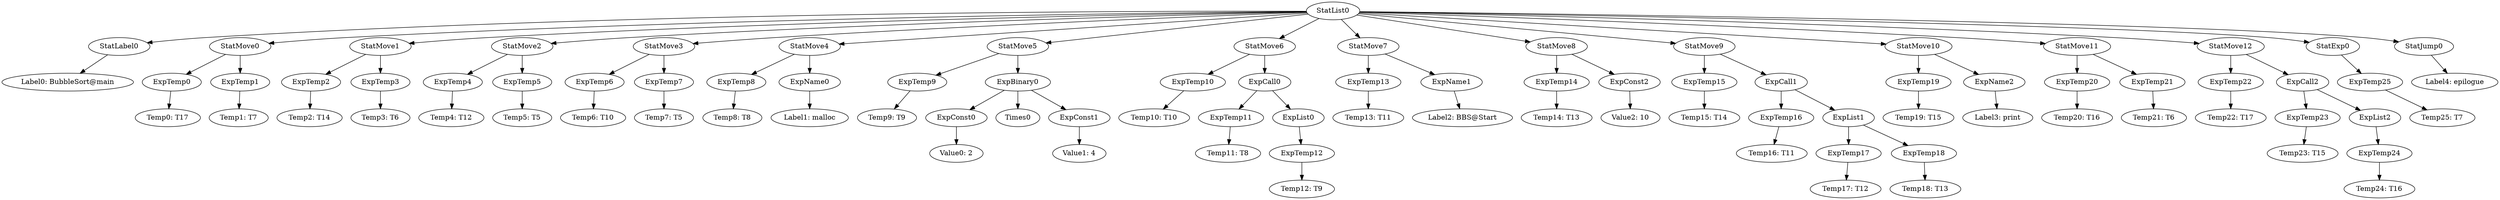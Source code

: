 digraph {
	ordering = out;
	ExpTemp25 -> "Temp25: T7";
	ExpList2 -> ExpTemp24;
	ExpTemp24 -> "Temp24: T16";
	ExpConst0 -> "Value0: 2";
	ExpTemp23 -> "Temp23: T15";
	ExpBinary0 -> ExpConst0;
	ExpBinary0 -> Times0;
	ExpBinary0 -> ExpConst1;
	ExpTemp12 -> "Temp12: T9";
	ExpTemp9 -> "Temp9: T9";
	StatMove5 -> ExpTemp9;
	StatMove5 -> ExpBinary0;
	ExpConst1 -> "Value1: 4";
	StatMove4 -> ExpTemp8;
	StatMove4 -> ExpName0;
	StatMove7 -> ExpTemp13;
	StatMove7 -> ExpName1;
	ExpList1 -> ExpTemp17;
	ExpList1 -> ExpTemp18;
	ExpTemp18 -> "Temp18: T13";
	ExpTemp8 -> "Temp8: T8";
	StatMove1 -> ExpTemp2;
	StatMove1 -> ExpTemp3;
	ExpName0 -> "Label1: malloc";
	ExpTemp4 -> "Temp4: T12";
	ExpTemp22 -> "Temp22: T17";
	StatMove3 -> ExpTemp6;
	StatMove3 -> ExpTemp7;
	StatExp0 -> ExpTemp25;
	ExpTemp11 -> "Temp11: T8";
	ExpTemp5 -> "Temp5: T5";
	ExpTemp1 -> "Temp1: T7";
	ExpTemp14 -> "Temp14: T13";
	ExpName2 -> "Label3: print";
	ExpTemp7 -> "Temp7: T5";
	ExpTemp0 -> "Temp0: T17";
	ExpTemp20 -> "Temp20: T16";
	StatList0 -> StatLabel0;
	StatList0 -> StatMove0;
	StatList0 -> StatMove1;
	StatList0 -> StatMove2;
	StatList0 -> StatMove3;
	StatList0 -> StatMove4;
	StatList0 -> StatMove5;
	StatList0 -> StatMove6;
	StatList0 -> StatMove7;
	StatList0 -> StatMove8;
	StatList0 -> StatMove9;
	StatList0 -> StatMove10;
	StatList0 -> StatMove11;
	StatList0 -> StatMove12;
	StatList0 -> StatExp0;
	StatList0 -> StatJump0;
	StatLabel0 -> "Label0: BubbleSort@main";
	ExpTemp3 -> "Temp3: T6";
	ExpTemp2 -> "Temp2: T14";
	ExpTemp10 -> "Temp10: T10";
	ExpTemp6 -> "Temp6: T10";
	StatMove6 -> ExpTemp10;
	StatMove6 -> ExpCall0;
	ExpCall0 -> ExpTemp11;
	ExpCall0 -> ExpList0;
	ExpTemp21 -> "Temp21: T6";
	ExpTemp17 -> "Temp17: T12";
	ExpList0 -> ExpTemp12;
	ExpTemp13 -> "Temp13: T11";
	ExpTemp16 -> "Temp16: T11";
	ExpCall2 -> ExpTemp23;
	ExpCall2 -> ExpList2;
	StatMove10 -> ExpTemp19;
	StatMove10 -> ExpName2;
	ExpTemp15 -> "Temp15: T14";
	ExpName1 -> "Label2: BBS@Start";
	StatMove0 -> ExpTemp0;
	StatMove0 -> ExpTemp1;
	StatMove8 -> ExpTemp14;
	StatMove8 -> ExpConst2;
	StatMove12 -> ExpTemp22;
	StatMove12 -> ExpCall2;
	ExpConst2 -> "Value2: 10";
	StatMove9 -> ExpTemp15;
	StatMove9 -> ExpCall1;
	StatJump0 -> "Label4: epilogue";
	ExpCall1 -> ExpTemp16;
	ExpCall1 -> ExpList1;
	StatMove2 -> ExpTemp4;
	StatMove2 -> ExpTemp5;
	ExpTemp19 -> "Temp19: T15";
	StatMove11 -> ExpTemp20;
	StatMove11 -> ExpTemp21;
}

